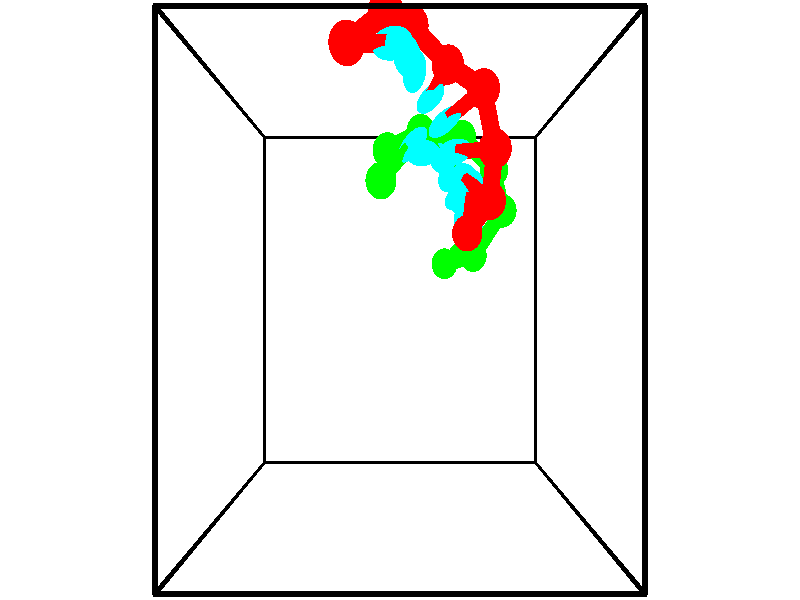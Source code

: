 // switches for output
#declare DRAW_BASES = 1; // possible values are 0, 1; only relevant for DNA ribbons
#declare DRAW_BASES_TYPE = 3; // possible values are 1, 2, 3; only relevant for DNA ribbons
#declare DRAW_FOG = 0; // set to 1 to enable fog

#include "colors.inc"

#include "transforms.inc"
background { rgb <1, 1, 1>}

#default {
   normal{
       ripples 0.25
       frequency 0.20
       turbulence 0.2
       lambda 5
   }
	finish {
		phong 0.1
		phong_size 40.
	}
}

// original window dimensions: 1024x640


// camera settings

camera {
	sky <-0, 1, 0>
	up <-0, 1, 0>
	right 1.6 * <1, 0, 0>
	location <2.5, 2.5, 11.1562>
	look_at <2.5, 2.5, 2.5>
	direction <0, 0, -8.6562>
	angle 67.0682
}


# declare cpy_camera_pos = <2.5, 2.5, 11.1562>;
# if (DRAW_FOG = 1)
fog {
	fog_type 2
	up vnormalize(cpy_camera_pos)
	color rgbt<1,1,1,0.3>
	distance 1e-5
	fog_alt 3e-3
	fog_offset 4
}
# end


// LIGHTS

# declare lum = 6;
global_settings {
	ambient_light rgb lum * <0.05, 0.05, 0.05>
	max_trace_level 15
}# declare cpy_direct_light_amount = 0.25;
light_source
{	1000 * <-1, -1, 1>,
	rgb lum * cpy_direct_light_amount
	parallel
}

light_source
{	1000 * <1, 1, -1>,
	rgb lum * cpy_direct_light_amount
	parallel
}

// strand 0

// nucleotide -1

// particle -1
sphere {
	<1.773313, 5.422691, 2.916056> 0.250000
	pigment { color rgbt <1,0,0,0> }
	no_shadow
}
cylinder {
	<2.128832, 5.360710, 3.088581>,  <2.342143, 5.323522, 3.192096>, 0.100000
	pigment { color rgbt <1,0,0,0> }
	no_shadow
}
cylinder {
	<2.128832, 5.360710, 3.088581>,  <1.773313, 5.422691, 2.916056>, 0.100000
	pigment { color rgbt <1,0,0,0> }
	no_shadow
}

// particle -1
sphere {
	<2.128832, 5.360710, 3.088581> 0.100000
	pigment { color rgbt <1,0,0,0> }
	no_shadow
}
sphere {
	0, 1
	scale<0.080000,0.200000,0.300000>
	matrix <0.403600, -0.181243, -0.896804,
		0.217134, 0.971154, -0.098550,
		0.888797, -0.154952, 0.431312,
		2.395471, 5.314225, 3.217975>
	pigment { color rgbt <0,1,1,0> }
	no_shadow
}
cylinder {
	<2.301065, 5.892551, 2.636464>,  <1.773313, 5.422691, 2.916056>, 0.130000
	pigment { color rgbt <1,0,0,0> }
	no_shadow
}

// nucleotide -1

// particle -1
sphere {
	<2.301065, 5.892551, 2.636464> 0.250000
	pigment { color rgbt <1,0,0,0> }
	no_shadow
}
cylinder {
	<2.468197, 5.551510, 2.761993>,  <2.568476, 5.346885, 2.837311>, 0.100000
	pigment { color rgbt <1,0,0,0> }
	no_shadow
}
cylinder {
	<2.468197, 5.551510, 2.761993>,  <2.301065, 5.892551, 2.636464>, 0.100000
	pigment { color rgbt <1,0,0,0> }
	no_shadow
}

// particle -1
sphere {
	<2.468197, 5.551510, 2.761993> 0.100000
	pigment { color rgbt <1,0,0,0> }
	no_shadow
}
sphere {
	0, 1
	scale<0.080000,0.200000,0.300000>
	matrix <0.528135, -0.053124, -0.847497,
		0.739251, 0.519850, 0.428093,
		0.417829, -0.852604, 0.313823,
		2.593546, 5.295729, 2.856140>
	pigment { color rgbt <0,1,1,0> }
	no_shadow
}
cylinder {
	<2.677473, 5.921478, 2.113300>,  <2.301065, 5.892551, 2.636464>, 0.130000
	pigment { color rgbt <1,0,0,0> }
	no_shadow
}

// nucleotide -1

// particle -1
sphere {
	<2.677473, 5.921478, 2.113300> 0.250000
	pigment { color rgbt <1,0,0,0> }
	no_shadow
}
cylinder {
	<2.695635, 5.550674, 2.262211>,  <2.706532, 5.328192, 2.351558>, 0.100000
	pigment { color rgbt <1,0,0,0> }
	no_shadow
}
cylinder {
	<2.695635, 5.550674, 2.262211>,  <2.677473, 5.921478, 2.113300>, 0.100000
	pigment { color rgbt <1,0,0,0> }
	no_shadow
}

// particle -1
sphere {
	<2.695635, 5.550674, 2.262211> 0.100000
	pigment { color rgbt <1,0,0,0> }
	no_shadow
}
sphere {
	0, 1
	scale<0.080000,0.200000,0.300000>
	matrix <0.576321, -0.280084, -0.767729,
		0.815961, 0.249411, 0.521538,
		0.045405, -0.927010, 0.372278,
		2.709256, 5.272572, 2.373894>
	pigment { color rgbt <0,1,1,0> }
	no_shadow
}
cylinder {
	<3.247048, 5.559360, 1.736094>,  <2.677473, 5.921478, 2.113300>, 0.130000
	pigment { color rgbt <1,0,0,0> }
	no_shadow
}

// nucleotide -1

// particle -1
sphere {
	<3.247048, 5.559360, 1.736094> 0.250000
	pigment { color rgbt <1,0,0,0> }
	no_shadow
}
cylinder {
	<3.081852, 5.256432, 1.938442>,  <2.982734, 5.074675, 2.059851>, 0.100000
	pigment { color rgbt <1,0,0,0> }
	no_shadow
}
cylinder {
	<3.081852, 5.256432, 1.938442>,  <3.247048, 5.559360, 1.736094>, 0.100000
	pigment { color rgbt <1,0,0,0> }
	no_shadow
}

// particle -1
sphere {
	<3.081852, 5.256432, 1.938442> 0.100000
	pigment { color rgbt <1,0,0,0> }
	no_shadow
}
sphere {
	0, 1
	scale<0.080000,0.200000,0.300000>
	matrix <0.379975, -0.648081, -0.660008,
		0.827682, -0.080359, 0.555415,
		-0.412991, -0.757320, 0.505870,
		2.957955, 5.029235, 2.090203>
	pigment { color rgbt <0,1,1,0> }
	no_shadow
}
cylinder {
	<3.767599, 5.175071, 1.976989>,  <3.247048, 5.559360, 1.736094>, 0.130000
	pigment { color rgbt <1,0,0,0> }
	no_shadow
}

// nucleotide -1

// particle -1
sphere {
	<3.767599, 5.175071, 1.976989> 0.250000
	pigment { color rgbt <1,0,0,0> }
	no_shadow
}
cylinder {
	<3.442423, 4.962849, 1.880959>,  <3.247317, 4.835515, 1.823340>, 0.100000
	pigment { color rgbt <1,0,0,0> }
	no_shadow
}
cylinder {
	<3.442423, 4.962849, 1.880959>,  <3.767599, 5.175071, 1.976989>, 0.100000
	pigment { color rgbt <1,0,0,0> }
	no_shadow
}

// particle -1
sphere {
	<3.442423, 4.962849, 1.880959> 0.100000
	pigment { color rgbt <1,0,0,0> }
	no_shadow
}
sphere {
	0, 1
	scale<0.080000,0.200000,0.300000>
	matrix <0.522288, -0.481921, -0.703539,
		0.257570, -0.697325, 0.668877,
		-0.812941, -0.530557, -0.240076,
		3.198541, 4.803682, 1.808936>
	pigment { color rgbt <0,1,1,0> }
	no_shadow
}
cylinder {
	<3.942596, 4.412981, 1.992265>,  <3.767599, 5.175071, 1.976989>, 0.130000
	pigment { color rgbt <1,0,0,0> }
	no_shadow
}

// nucleotide -1

// particle -1
sphere {
	<3.942596, 4.412981, 1.992265> 0.250000
	pigment { color rgbt <1,0,0,0> }
	no_shadow
}
cylinder {
	<3.608652, 4.435467, 1.773232>,  <3.408286, 4.448958, 1.641811>, 0.100000
	pigment { color rgbt <1,0,0,0> }
	no_shadow
}
cylinder {
	<3.608652, 4.435467, 1.773232>,  <3.942596, 4.412981, 1.992265>, 0.100000
	pigment { color rgbt <1,0,0,0> }
	no_shadow
}

// particle -1
sphere {
	<3.608652, 4.435467, 1.773232> 0.100000
	pigment { color rgbt <1,0,0,0> }
	no_shadow
}
sphere {
	0, 1
	scale<0.080000,0.200000,0.300000>
	matrix <0.482936, -0.402582, -0.777625,
		-0.264159, -0.913656, 0.308953,
		-0.834861, 0.056213, -0.547583,
		3.358194, 4.452331, 1.608956>
	pigment { color rgbt <0,1,1,0> }
	no_shadow
}
cylinder {
	<3.894674, 3.784357, 1.767519>,  <3.942596, 4.412981, 1.992265>, 0.130000
	pigment { color rgbt <1,0,0,0> }
	no_shadow
}

// nucleotide -1

// particle -1
sphere {
	<3.894674, 3.784357, 1.767519> 0.250000
	pigment { color rgbt <1,0,0,0> }
	no_shadow
}
cylinder {
	<3.694874, 4.002098, 1.497948>,  <3.574994, 4.132743, 1.336205>, 0.100000
	pigment { color rgbt <1,0,0,0> }
	no_shadow
}
cylinder {
	<3.694874, 4.002098, 1.497948>,  <3.894674, 3.784357, 1.767519>, 0.100000
	pigment { color rgbt <1,0,0,0> }
	no_shadow
}

// particle -1
sphere {
	<3.694874, 4.002098, 1.497948> 0.100000
	pigment { color rgbt <1,0,0,0> }
	no_shadow
}
sphere {
	0, 1
	scale<0.080000,0.200000,0.300000>
	matrix <0.509791, -0.444279, -0.736702,
		-0.700438, -0.711545, -0.055590,
		-0.499499, 0.544353, -0.673929,
		3.545024, 4.165404, 1.295769>
	pigment { color rgbt <0,1,1,0> }
	no_shadow
}
cylinder {
	<3.612723, 3.420294, 1.167133>,  <3.894674, 3.784357, 1.767519>, 0.130000
	pigment { color rgbt <1,0,0,0> }
	no_shadow
}

// nucleotide -1

// particle -1
sphere {
	<3.612723, 3.420294, 1.167133> 0.250000
	pigment { color rgbt <1,0,0,0> }
	no_shadow
}
cylinder {
	<3.674698, 3.789513, 1.026291>,  <3.711883, 4.011044, 0.941786>, 0.100000
	pigment { color rgbt <1,0,0,0> }
	no_shadow
}
cylinder {
	<3.674698, 3.789513, 1.026291>,  <3.612723, 3.420294, 1.167133>, 0.100000
	pigment { color rgbt <1,0,0,0> }
	no_shadow
}

// particle -1
sphere {
	<3.674698, 3.789513, 1.026291> 0.100000
	pigment { color rgbt <1,0,0,0> }
	no_shadow
}
sphere {
	0, 1
	scale<0.080000,0.200000,0.300000>
	matrix <0.405713, -0.384418, -0.829228,
		-0.900773, -0.014375, -0.434053,
		0.154938, 0.923047, -0.352105,
		3.721179, 4.066427, 0.920659>
	pigment { color rgbt <0,1,1,0> }
	no_shadow
}
// strand 1

// nucleotide -1

// particle -1
sphere {
	<3.368389, 3.089104, -0.632023> 0.250000
	pigment { color rgbt <0,1,0,0> }
	no_shadow
}
cylinder {
	<3.656939, 3.363655, -0.668911>,  <3.830068, 3.528386, -0.691044>, 0.100000
	pigment { color rgbt <0,1,0,0> }
	no_shadow
}
cylinder {
	<3.656939, 3.363655, -0.668911>,  <3.368389, 3.089104, -0.632023>, 0.100000
	pigment { color rgbt <0,1,0,0> }
	no_shadow
}

// particle -1
sphere {
	<3.656939, 3.363655, -0.668911> 0.100000
	pigment { color rgbt <0,1,0,0> }
	no_shadow
}
sphere {
	0, 1
	scale<0.080000,0.200000,0.300000>
	matrix <-0.365687, 0.490600, 0.790939,
		0.588128, -0.536838, 0.604906,
		0.721373, 0.686380, -0.092221,
		3.873351, 3.569568, -0.696577>
	pigment { color rgbt <0,1,1,0> }
	no_shadow
}
cylinder {
	<3.853332, 3.182968, -0.022889>,  <3.368389, 3.089104, -0.632023>, 0.130000
	pigment { color rgbt <0,1,0,0> }
	no_shadow
}

// nucleotide -1

// particle -1
sphere {
	<3.853332, 3.182968, -0.022889> 0.250000
	pigment { color rgbt <0,1,0,0> }
	no_shadow
}
cylinder {
	<3.784016, 3.519119, -0.228310>,  <3.742426, 3.720810, -0.351562>, 0.100000
	pigment { color rgbt <0,1,0,0> }
	no_shadow
}
cylinder {
	<3.784016, 3.519119, -0.228310>,  <3.853332, 3.182968, -0.022889>, 0.100000
	pigment { color rgbt <0,1,0,0> }
	no_shadow
}

// particle -1
sphere {
	<3.784016, 3.519119, -0.228310> 0.100000
	pigment { color rgbt <0,1,0,0> }
	no_shadow
}
sphere {
	0, 1
	scale<0.080000,0.200000,0.300000>
	matrix <-0.299416, 0.451805, 0.840370,
		0.938254, 0.299394, 0.173329,
		-0.173291, 0.840378, -0.513551,
		3.732028, 3.771233, -0.382375>
	pigment { color rgbt <0,1,1,0> }
	no_shadow
}
cylinder {
	<4.367239, 3.849684, 0.167688>,  <3.853332, 3.182968, -0.022889>, 0.130000
	pigment { color rgbt <0,1,0,0> }
	no_shadow
}

// nucleotide -1

// particle -1
sphere {
	<4.367239, 3.849684, 0.167688> 0.250000
	pigment { color rgbt <0,1,0,0> }
	no_shadow
}
cylinder {
	<3.990570, 3.923676, 0.055237>,  <3.764568, 3.968071, -0.012234>, 0.100000
	pigment { color rgbt <0,1,0,0> }
	no_shadow
}
cylinder {
	<3.990570, 3.923676, 0.055237>,  <4.367239, 3.849684, 0.167688>, 0.100000
	pigment { color rgbt <0,1,0,0> }
	no_shadow
}

// particle -1
sphere {
	<3.990570, 3.923676, 0.055237> 0.100000
	pigment { color rgbt <0,1,0,0> }
	no_shadow
}
sphere {
	0, 1
	scale<0.080000,0.200000,0.300000>
	matrix <-0.254954, 0.153122, 0.954752,
		0.219656, 0.970740, -0.097030,
		-0.941674, 0.184979, -0.281129,
		3.708068, 3.979169, -0.029102>
	pigment { color rgbt <0,1,1,0> }
	no_shadow
}
cylinder {
	<4.164377, 4.417575, 0.442963>,  <4.367239, 3.849684, 0.167688>, 0.130000
	pigment { color rgbt <0,1,0,0> }
	no_shadow
}

// nucleotide -1

// particle -1
sphere {
	<4.164377, 4.417575, 0.442963> 0.250000
	pigment { color rgbt <0,1,0,0> }
	no_shadow
}
cylinder {
	<3.826360, 4.213051, 0.380402>,  <3.623549, 4.090336, 0.342865>, 0.100000
	pigment { color rgbt <0,1,0,0> }
	no_shadow
}
cylinder {
	<3.826360, 4.213051, 0.380402>,  <4.164377, 4.417575, 0.442963>, 0.100000
	pigment { color rgbt <0,1,0,0> }
	no_shadow
}

// particle -1
sphere {
	<3.826360, 4.213051, 0.380402> 0.100000
	pigment { color rgbt <0,1,0,0> }
	no_shadow
}
sphere {
	0, 1
	scale<0.080000,0.200000,0.300000>
	matrix <-0.369496, 0.346988, 0.862016,
		-0.386488, 0.786232, -0.482148,
		-0.845044, -0.511310, -0.156403,
		3.572846, 4.059658, 0.333481>
	pigment { color rgbt <0,1,1,0> }
	no_shadow
}
cylinder {
	<3.611658, 4.929802, 0.346017>,  <4.164377, 4.417575, 0.442963>, 0.130000
	pigment { color rgbt <0,1,0,0> }
	no_shadow
}

// nucleotide -1

// particle -1
sphere {
	<3.611658, 4.929802, 0.346017> 0.250000
	pigment { color rgbt <0,1,0,0> }
	no_shadow
}
cylinder {
	<3.477499, 4.582985, 0.493393>,  <3.397004, 4.374895, 0.581818>, 0.100000
	pigment { color rgbt <0,1,0,0> }
	no_shadow
}
cylinder {
	<3.477499, 4.582985, 0.493393>,  <3.611658, 4.929802, 0.346017>, 0.100000
	pigment { color rgbt <0,1,0,0> }
	no_shadow
}

// particle -1
sphere {
	<3.477499, 4.582985, 0.493393> 0.100000
	pigment { color rgbt <0,1,0,0> }
	no_shadow
}
sphere {
	0, 1
	scale<0.080000,0.200000,0.300000>
	matrix <-0.269645, 0.463082, 0.844302,
		-0.902663, 0.183828, -0.389110,
		-0.335396, -0.867042, 0.368439,
		3.376881, 4.322872, 0.603925>
	pigment { color rgbt <0,1,1,0> }
	no_shadow
}
cylinder {
	<2.861391, 4.957689, 0.584204>,  <3.611658, 4.929802, 0.346017>, 0.130000
	pigment { color rgbt <0,1,0,0> }
	no_shadow
}

// nucleotide -1

// particle -1
sphere {
	<2.861391, 4.957689, 0.584204> 0.250000
	pigment { color rgbt <0,1,0,0> }
	no_shadow
}
cylinder {
	<3.058419, 4.689003, 0.805534>,  <3.176637, 4.527791, 0.938333>, 0.100000
	pigment { color rgbt <0,1,0,0> }
	no_shadow
}
cylinder {
	<3.058419, 4.689003, 0.805534>,  <2.861391, 4.957689, 0.584204>, 0.100000
	pigment { color rgbt <0,1,0,0> }
	no_shadow
}

// particle -1
sphere {
	<3.058419, 4.689003, 0.805534> 0.100000
	pigment { color rgbt <0,1,0,0> }
	no_shadow
}
sphere {
	0, 1
	scale<0.080000,0.200000,0.300000>
	matrix <-0.424622, 0.369489, 0.826543,
		-0.759650, -0.642087, -0.103226,
		0.492572, -0.671716, 0.553327,
		3.206191, 4.487488, 0.971532>
	pigment { color rgbt <0,1,1,0> }
	no_shadow
}
cylinder {
	<2.285008, 4.621620, 0.890111>,  <2.861391, 4.957689, 0.584204>, 0.130000
	pigment { color rgbt <0,1,0,0> }
	no_shadow
}

// nucleotide -1

// particle -1
sphere {
	<2.285008, 4.621620, 0.890111> 0.250000
	pigment { color rgbt <0,1,0,0> }
	no_shadow
}
cylinder {
	<2.622583, 4.557770, 1.094967>,  <2.825129, 4.519460, 1.217881>, 0.100000
	pigment { color rgbt <0,1,0,0> }
	no_shadow
}
cylinder {
	<2.622583, 4.557770, 1.094967>,  <2.285008, 4.621620, 0.890111>, 0.100000
	pigment { color rgbt <0,1,0,0> }
	no_shadow
}

// particle -1
sphere {
	<2.622583, 4.557770, 1.094967> 0.100000
	pigment { color rgbt <0,1,0,0> }
	no_shadow
}
sphere {
	0, 1
	scale<0.080000,0.200000,0.300000>
	matrix <-0.431158, 0.366193, 0.824625,
		-0.319173, -0.916745, 0.240221,
		0.843938, -0.159625, 0.512141,
		2.875765, 4.509882, 1.248609>
	pigment { color rgbt <0,1,1,0> }
	no_shadow
}
cylinder {
	<2.191126, 4.111290, 1.378949>,  <2.285008, 4.621620, 0.890111>, 0.130000
	pigment { color rgbt <0,1,0,0> }
	no_shadow
}

// nucleotide -1

// particle -1
sphere {
	<2.191126, 4.111290, 1.378949> 0.250000
	pigment { color rgbt <0,1,0,0> }
	no_shadow
}
cylinder {
	<2.478930, 4.364098, 1.494087>,  <2.651613, 4.515782, 1.563170>, 0.100000
	pigment { color rgbt <0,1,0,0> }
	no_shadow
}
cylinder {
	<2.478930, 4.364098, 1.494087>,  <2.191126, 4.111290, 1.378949>, 0.100000
	pigment { color rgbt <0,1,0,0> }
	no_shadow
}

// particle -1
sphere {
	<2.478930, 4.364098, 1.494087> 0.100000
	pigment { color rgbt <0,1,0,0> }
	no_shadow
}
sphere {
	0, 1
	scale<0.080000,0.200000,0.300000>
	matrix <-0.598014, 0.353106, 0.719511,
		0.353106, -0.689831, 0.632020,
		-0.719511, -0.632020, -0.287845,
		2.694784, 4.553704, 1.580441>
	pigment { color rgbt <0,1,1,0> }
	no_shadow
}
// box output
cylinder {
	<0.000000, 0.000000, 0.000000>,  <5.000000, 0.000000, 0.000000>, 0.025000
	pigment { color rgbt <0,0,0,0> }
	no_shadow
}
cylinder {
	<0.000000, 0.000000, 0.000000>,  <0.000000, 5.000000, 0.000000>, 0.025000
	pigment { color rgbt <0,0,0,0> }
	no_shadow
}
cylinder {
	<0.000000, 0.000000, 0.000000>,  <0.000000, 0.000000, 5.000000>, 0.025000
	pigment { color rgbt <0,0,0,0> }
	no_shadow
}
cylinder {
	<5.000000, 5.000000, 5.000000>,  <0.000000, 5.000000, 5.000000>, 0.025000
	pigment { color rgbt <0,0,0,0> }
	no_shadow
}
cylinder {
	<5.000000, 5.000000, 5.000000>,  <5.000000, 0.000000, 5.000000>, 0.025000
	pigment { color rgbt <0,0,0,0> }
	no_shadow
}
cylinder {
	<5.000000, 5.000000, 5.000000>,  <5.000000, 5.000000, 0.000000>, 0.025000
	pigment { color rgbt <0,0,0,0> }
	no_shadow
}
cylinder {
	<0.000000, 0.000000, 5.000000>,  <0.000000, 5.000000, 5.000000>, 0.025000
	pigment { color rgbt <0,0,0,0> }
	no_shadow
}
cylinder {
	<0.000000, 0.000000, 5.000000>,  <5.000000, 0.000000, 5.000000>, 0.025000
	pigment { color rgbt <0,0,0,0> }
	no_shadow
}
cylinder {
	<5.000000, 5.000000, 0.000000>,  <0.000000, 5.000000, 0.000000>, 0.025000
	pigment { color rgbt <0,0,0,0> }
	no_shadow
}
cylinder {
	<5.000000, 5.000000, 0.000000>,  <5.000000, 0.000000, 0.000000>, 0.025000
	pigment { color rgbt <0,0,0,0> }
	no_shadow
}
cylinder {
	<5.000000, 0.000000, 5.000000>,  <5.000000, 0.000000, 0.000000>, 0.025000
	pigment { color rgbt <0,0,0,0> }
	no_shadow
}
cylinder {
	<0.000000, 5.000000, 0.000000>,  <0.000000, 5.000000, 5.000000>, 0.025000
	pigment { color rgbt <0,0,0,0> }
	no_shadow
}
// end of box output

